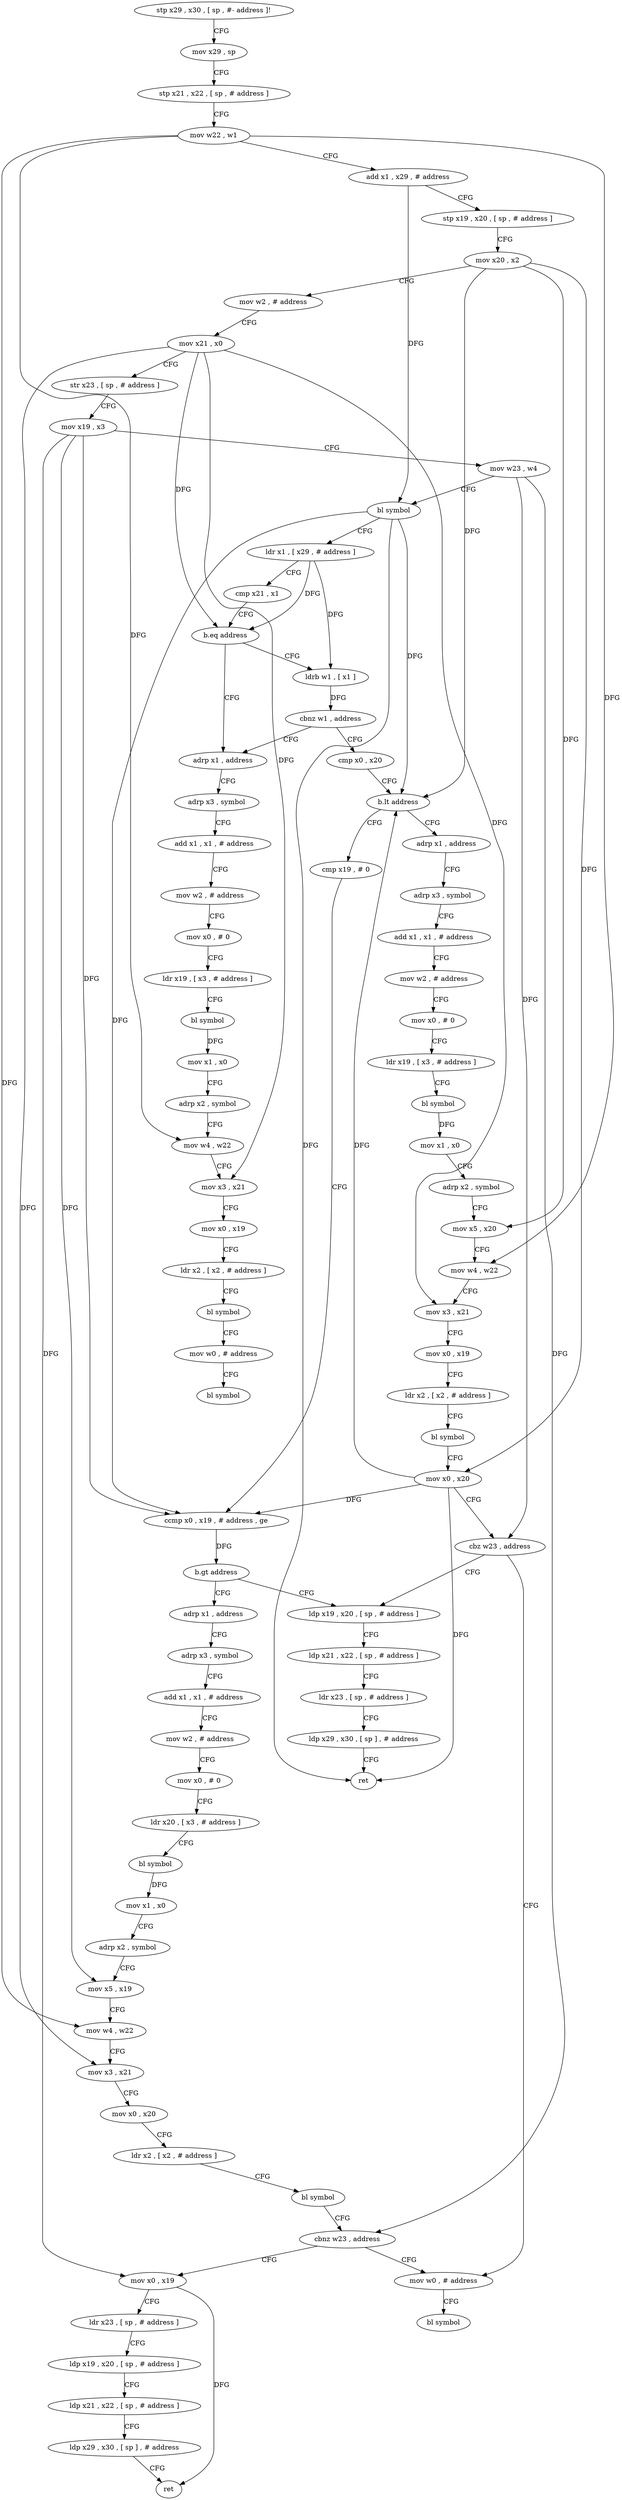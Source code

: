 digraph "func" {
"4207744" [label = "stp x29 , x30 , [ sp , #- address ]!" ]
"4207748" [label = "mov x29 , sp" ]
"4207752" [label = "stp x21 , x22 , [ sp , # address ]" ]
"4207756" [label = "mov w22 , w1" ]
"4207760" [label = "add x1 , x29 , # address" ]
"4207764" [label = "stp x19 , x20 , [ sp , # address ]" ]
"4207768" [label = "mov x20 , x2" ]
"4207772" [label = "mov w2 , # address" ]
"4207776" [label = "mov x21 , x0" ]
"4207780" [label = "str x23 , [ sp , # address ]" ]
"4207784" [label = "mov x19 , x3" ]
"4207788" [label = "mov w23 , w4" ]
"4207792" [label = "bl symbol" ]
"4207796" [label = "ldr x1 , [ x29 , # address ]" ]
"4207800" [label = "cmp x21 , x1" ]
"4207804" [label = "b.eq address" ]
"4208020" [label = "adrp x1 , address" ]
"4207808" [label = "ldrb w1 , [ x1 ]" ]
"4208024" [label = "adrp x3 , symbol" ]
"4208028" [label = "add x1 , x1 , # address" ]
"4208032" [label = "mov w2 , # address" ]
"4208036" [label = "mov x0 , # 0" ]
"4208040" [label = "ldr x19 , [ x3 , # address ]" ]
"4208044" [label = "bl symbol" ]
"4208048" [label = "mov x1 , x0" ]
"4208052" [label = "adrp x2 , symbol" ]
"4208056" [label = "mov w4 , w22" ]
"4208060" [label = "mov x3 , x21" ]
"4208064" [label = "mov x0 , x19" ]
"4208068" [label = "ldr x2 , [ x2 , # address ]" ]
"4208072" [label = "bl symbol" ]
"4208076" [label = "mov w0 , # address" ]
"4208080" [label = "bl symbol" ]
"4207812" [label = "cbnz w1 , address" ]
"4207816" [label = "cmp x0 , x20" ]
"4207820" [label = "b.lt address" ]
"4207944" [label = "adrp x1 , address" ]
"4207824" [label = "cmp x19 , # 0" ]
"4207948" [label = "adrp x3 , symbol" ]
"4207952" [label = "add x1 , x1 , # address" ]
"4207956" [label = "mov w2 , # address" ]
"4207960" [label = "mov x0 , # 0" ]
"4207964" [label = "ldr x19 , [ x3 , # address ]" ]
"4207968" [label = "bl symbol" ]
"4207972" [label = "mov x1 , x0" ]
"4207976" [label = "adrp x2 , symbol" ]
"4207980" [label = "mov x5 , x20" ]
"4207984" [label = "mov w4 , w22" ]
"4207988" [label = "mov x3 , x21" ]
"4207992" [label = "mov x0 , x19" ]
"4207996" [label = "ldr x2 , [ x2 , # address ]" ]
"4208000" [label = "bl symbol" ]
"4208004" [label = "mov x0 , x20" ]
"4208008" [label = "cbz w23 , address" ]
"4207836" [label = "ldp x19 , x20 , [ sp , # address ]" ]
"4208012" [label = "mov w0 , # address" ]
"4207828" [label = "ccmp x0 , x19 , # address , ge" ]
"4207832" [label = "b.gt address" ]
"4207856" [label = "adrp x1 , address" ]
"4207840" [label = "ldp x21 , x22 , [ sp , # address ]" ]
"4207844" [label = "ldr x23 , [ sp , # address ]" ]
"4207848" [label = "ldp x29 , x30 , [ sp ] , # address" ]
"4207852" [label = "ret" ]
"4208016" [label = "bl symbol" ]
"4207860" [label = "adrp x3 , symbol" ]
"4207864" [label = "add x1 , x1 , # address" ]
"4207868" [label = "mov w2 , # address" ]
"4207872" [label = "mov x0 , # 0" ]
"4207876" [label = "ldr x20 , [ x3 , # address ]" ]
"4207880" [label = "bl symbol" ]
"4207884" [label = "mov x1 , x0" ]
"4207888" [label = "adrp x2 , symbol" ]
"4207892" [label = "mov x5 , x19" ]
"4207896" [label = "mov w4 , w22" ]
"4207900" [label = "mov x3 , x21" ]
"4207904" [label = "mov x0 , x20" ]
"4207908" [label = "ldr x2 , [ x2 , # address ]" ]
"4207912" [label = "bl symbol" ]
"4207916" [label = "cbnz w23 , address" ]
"4207920" [label = "mov x0 , x19" ]
"4207924" [label = "ldr x23 , [ sp , # address ]" ]
"4207928" [label = "ldp x19 , x20 , [ sp , # address ]" ]
"4207932" [label = "ldp x21 , x22 , [ sp , # address ]" ]
"4207936" [label = "ldp x29 , x30 , [ sp ] , # address" ]
"4207940" [label = "ret" ]
"4207744" -> "4207748" [ label = "CFG" ]
"4207748" -> "4207752" [ label = "CFG" ]
"4207752" -> "4207756" [ label = "CFG" ]
"4207756" -> "4207760" [ label = "CFG" ]
"4207756" -> "4208056" [ label = "DFG" ]
"4207756" -> "4207984" [ label = "DFG" ]
"4207756" -> "4207896" [ label = "DFG" ]
"4207760" -> "4207764" [ label = "CFG" ]
"4207760" -> "4207792" [ label = "DFG" ]
"4207764" -> "4207768" [ label = "CFG" ]
"4207768" -> "4207772" [ label = "CFG" ]
"4207768" -> "4207820" [ label = "DFG" ]
"4207768" -> "4207980" [ label = "DFG" ]
"4207768" -> "4208004" [ label = "DFG" ]
"4207772" -> "4207776" [ label = "CFG" ]
"4207776" -> "4207780" [ label = "CFG" ]
"4207776" -> "4207804" [ label = "DFG" ]
"4207776" -> "4208060" [ label = "DFG" ]
"4207776" -> "4207988" [ label = "DFG" ]
"4207776" -> "4207900" [ label = "DFG" ]
"4207780" -> "4207784" [ label = "CFG" ]
"4207784" -> "4207788" [ label = "CFG" ]
"4207784" -> "4207828" [ label = "DFG" ]
"4207784" -> "4207892" [ label = "DFG" ]
"4207784" -> "4207920" [ label = "DFG" ]
"4207788" -> "4207792" [ label = "CFG" ]
"4207788" -> "4208008" [ label = "DFG" ]
"4207788" -> "4207916" [ label = "DFG" ]
"4207792" -> "4207796" [ label = "CFG" ]
"4207792" -> "4207820" [ label = "DFG" ]
"4207792" -> "4207852" [ label = "DFG" ]
"4207792" -> "4207828" [ label = "DFG" ]
"4207796" -> "4207800" [ label = "CFG" ]
"4207796" -> "4207804" [ label = "DFG" ]
"4207796" -> "4207808" [ label = "DFG" ]
"4207800" -> "4207804" [ label = "CFG" ]
"4207804" -> "4208020" [ label = "CFG" ]
"4207804" -> "4207808" [ label = "CFG" ]
"4208020" -> "4208024" [ label = "CFG" ]
"4207808" -> "4207812" [ label = "DFG" ]
"4208024" -> "4208028" [ label = "CFG" ]
"4208028" -> "4208032" [ label = "CFG" ]
"4208032" -> "4208036" [ label = "CFG" ]
"4208036" -> "4208040" [ label = "CFG" ]
"4208040" -> "4208044" [ label = "CFG" ]
"4208044" -> "4208048" [ label = "DFG" ]
"4208048" -> "4208052" [ label = "CFG" ]
"4208052" -> "4208056" [ label = "CFG" ]
"4208056" -> "4208060" [ label = "CFG" ]
"4208060" -> "4208064" [ label = "CFG" ]
"4208064" -> "4208068" [ label = "CFG" ]
"4208068" -> "4208072" [ label = "CFG" ]
"4208072" -> "4208076" [ label = "CFG" ]
"4208076" -> "4208080" [ label = "CFG" ]
"4207812" -> "4208020" [ label = "CFG" ]
"4207812" -> "4207816" [ label = "CFG" ]
"4207816" -> "4207820" [ label = "CFG" ]
"4207820" -> "4207944" [ label = "CFG" ]
"4207820" -> "4207824" [ label = "CFG" ]
"4207944" -> "4207948" [ label = "CFG" ]
"4207824" -> "4207828" [ label = "CFG" ]
"4207948" -> "4207952" [ label = "CFG" ]
"4207952" -> "4207956" [ label = "CFG" ]
"4207956" -> "4207960" [ label = "CFG" ]
"4207960" -> "4207964" [ label = "CFG" ]
"4207964" -> "4207968" [ label = "CFG" ]
"4207968" -> "4207972" [ label = "DFG" ]
"4207972" -> "4207976" [ label = "CFG" ]
"4207976" -> "4207980" [ label = "CFG" ]
"4207980" -> "4207984" [ label = "CFG" ]
"4207984" -> "4207988" [ label = "CFG" ]
"4207988" -> "4207992" [ label = "CFG" ]
"4207992" -> "4207996" [ label = "CFG" ]
"4207996" -> "4208000" [ label = "CFG" ]
"4208000" -> "4208004" [ label = "CFG" ]
"4208004" -> "4208008" [ label = "CFG" ]
"4208004" -> "4207820" [ label = "DFG" ]
"4208004" -> "4207852" [ label = "DFG" ]
"4208004" -> "4207828" [ label = "DFG" ]
"4208008" -> "4207836" [ label = "CFG" ]
"4208008" -> "4208012" [ label = "CFG" ]
"4207836" -> "4207840" [ label = "CFG" ]
"4208012" -> "4208016" [ label = "CFG" ]
"4207828" -> "4207832" [ label = "DFG" ]
"4207832" -> "4207856" [ label = "CFG" ]
"4207832" -> "4207836" [ label = "CFG" ]
"4207856" -> "4207860" [ label = "CFG" ]
"4207840" -> "4207844" [ label = "CFG" ]
"4207844" -> "4207848" [ label = "CFG" ]
"4207848" -> "4207852" [ label = "CFG" ]
"4207860" -> "4207864" [ label = "CFG" ]
"4207864" -> "4207868" [ label = "CFG" ]
"4207868" -> "4207872" [ label = "CFG" ]
"4207872" -> "4207876" [ label = "CFG" ]
"4207876" -> "4207880" [ label = "CFG" ]
"4207880" -> "4207884" [ label = "DFG" ]
"4207884" -> "4207888" [ label = "CFG" ]
"4207888" -> "4207892" [ label = "CFG" ]
"4207892" -> "4207896" [ label = "CFG" ]
"4207896" -> "4207900" [ label = "CFG" ]
"4207900" -> "4207904" [ label = "CFG" ]
"4207904" -> "4207908" [ label = "CFG" ]
"4207908" -> "4207912" [ label = "CFG" ]
"4207912" -> "4207916" [ label = "CFG" ]
"4207916" -> "4208012" [ label = "CFG" ]
"4207916" -> "4207920" [ label = "CFG" ]
"4207920" -> "4207924" [ label = "CFG" ]
"4207920" -> "4207940" [ label = "DFG" ]
"4207924" -> "4207928" [ label = "CFG" ]
"4207928" -> "4207932" [ label = "CFG" ]
"4207932" -> "4207936" [ label = "CFG" ]
"4207936" -> "4207940" [ label = "CFG" ]
}
